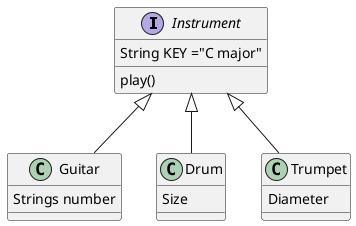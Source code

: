 @startuml

interface Instrument
class Guitar
class Drum
class Trumpet 

Instrument : play()
Instrument : String KEY ="C major"

Instrument <|-- Guitar
Guitar : Strings number

Instrument <|-- Drum
Drum : Size

Instrument <|-- Trumpet
Trumpet : Diameter

@enduml